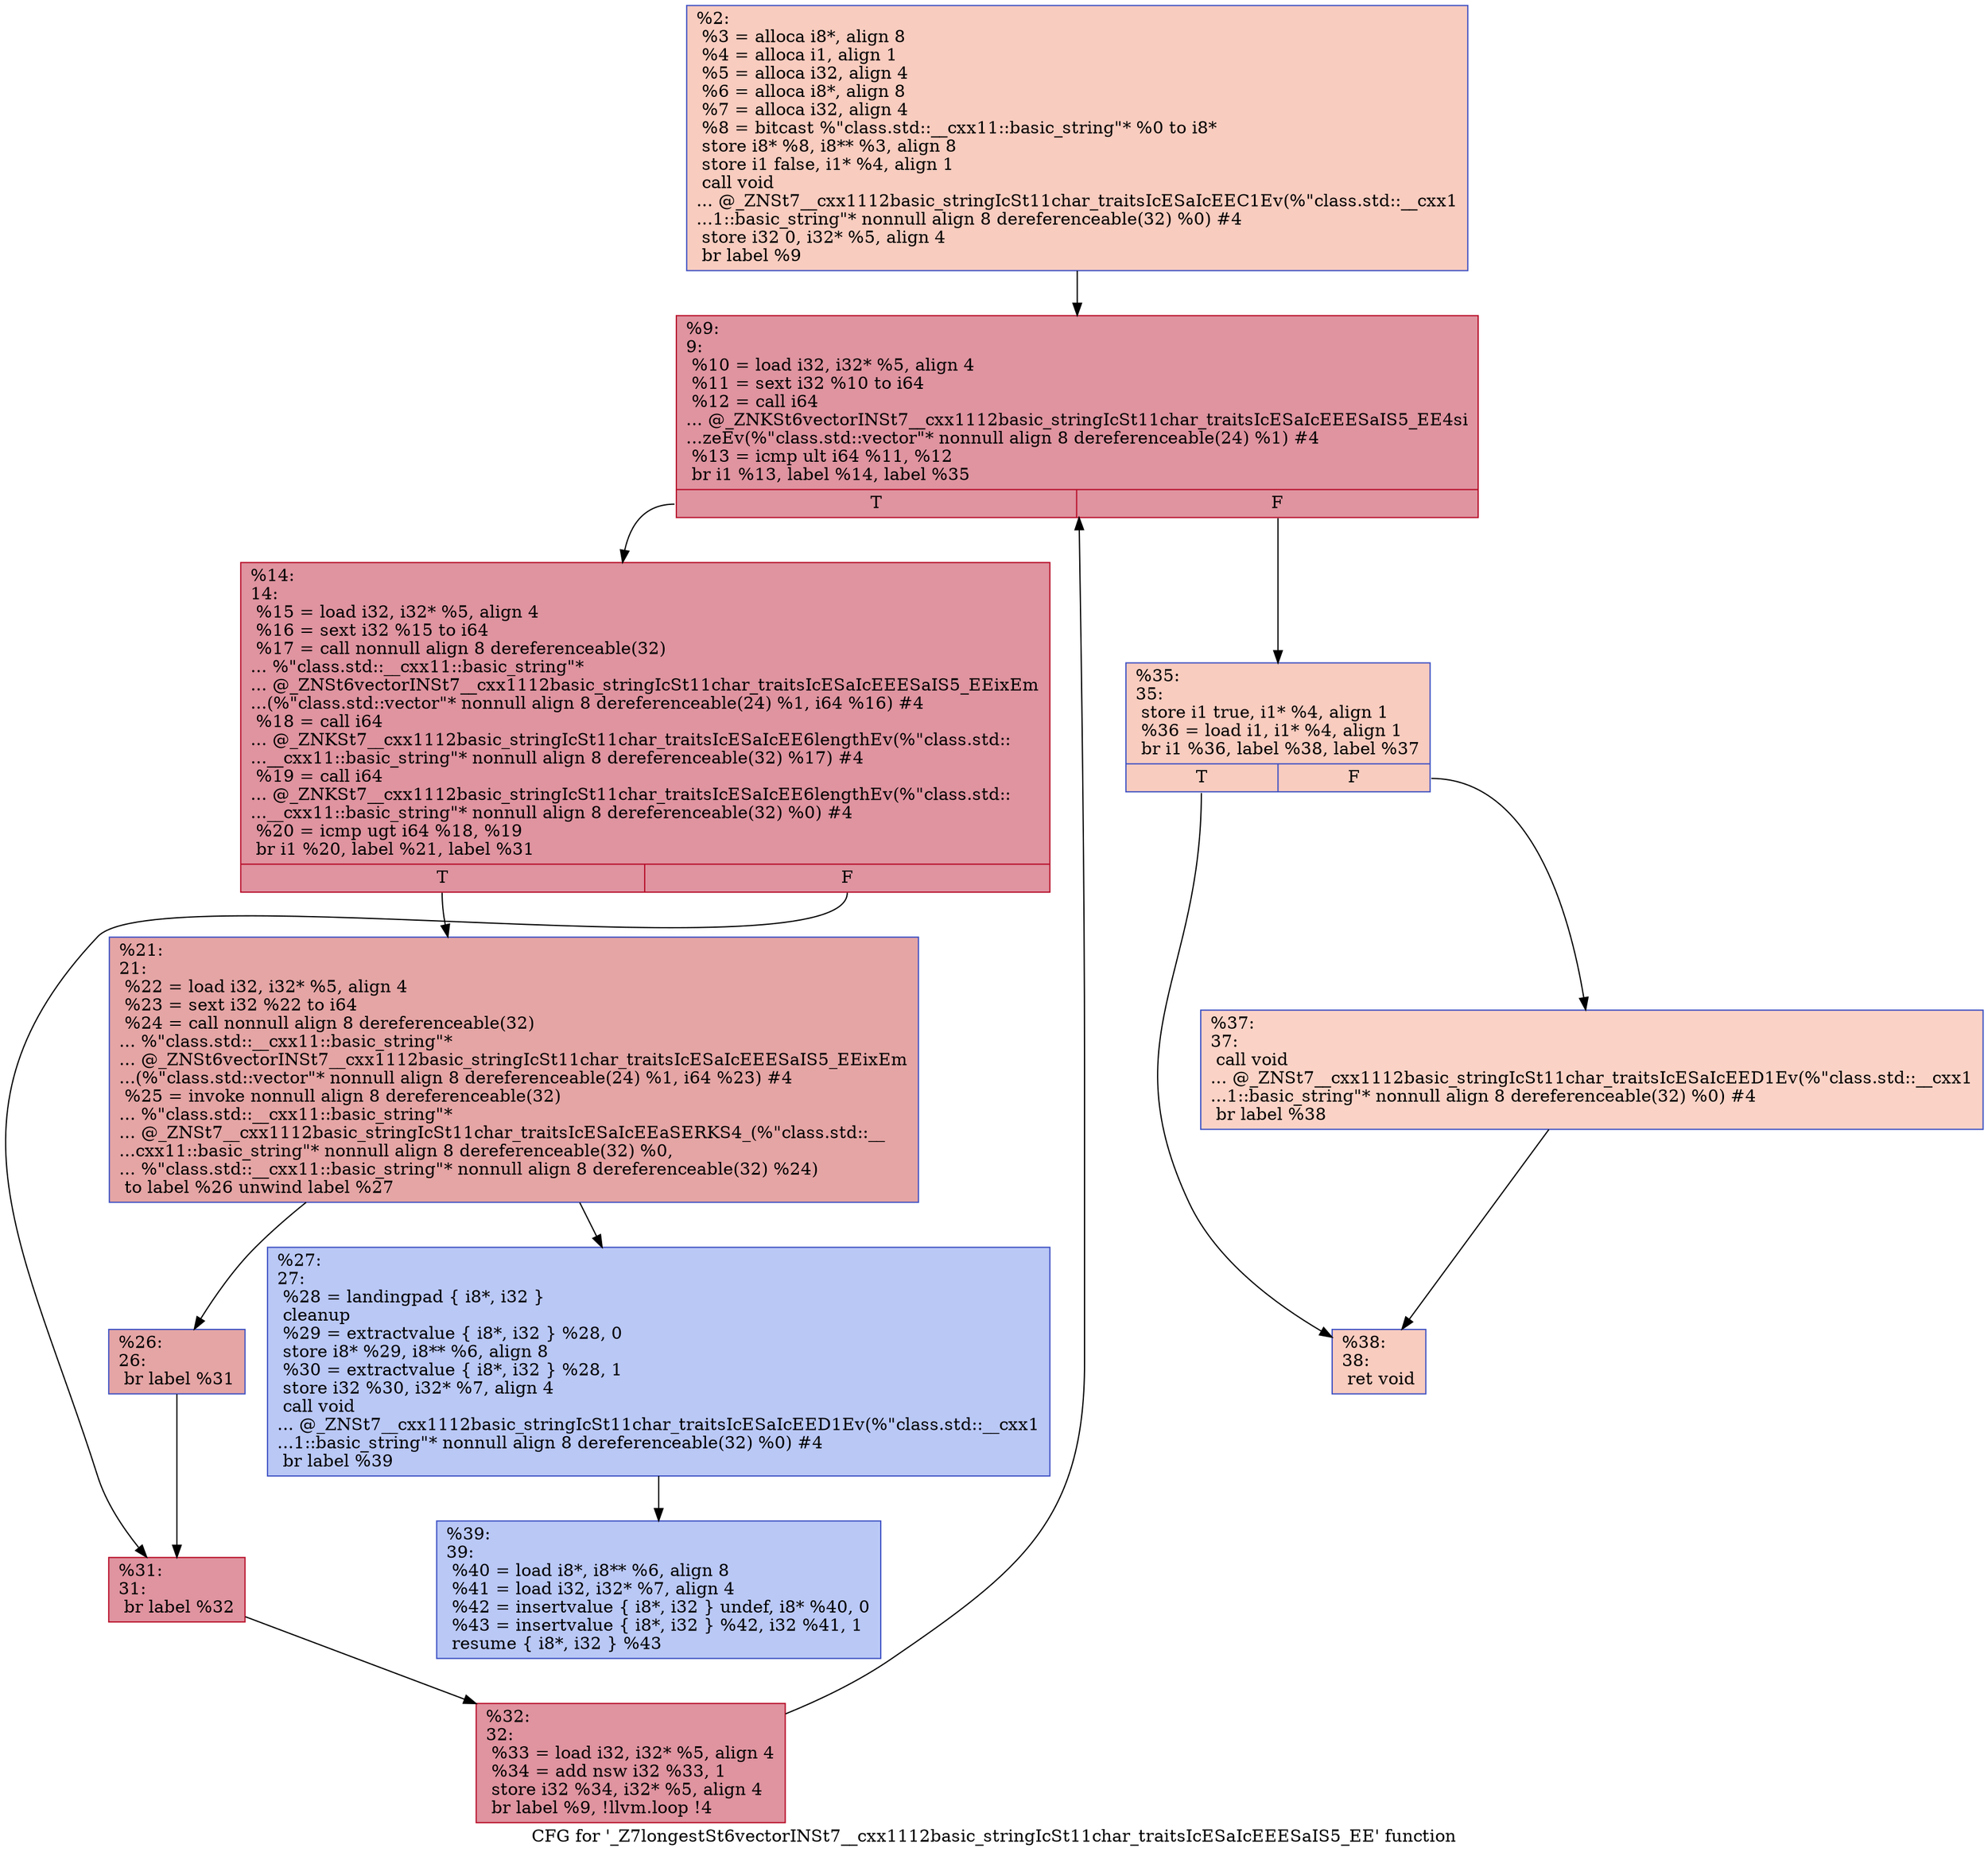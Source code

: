 digraph "CFG for '_Z7longestSt6vectorINSt7__cxx1112basic_stringIcSt11char_traitsIcESaIcEEESaIS5_EE' function" {
	label="CFG for '_Z7longestSt6vectorINSt7__cxx1112basic_stringIcSt11char_traitsIcESaIcEEESaIS5_EE' function";

	Node0x55f3dab76390 [shape=record,color="#3d50c3ff", style=filled, fillcolor="#f08b6e70",label="{%2:\l  %3 = alloca i8*, align 8\l  %4 = alloca i1, align 1\l  %5 = alloca i32, align 4\l  %6 = alloca i8*, align 8\l  %7 = alloca i32, align 4\l  %8 = bitcast %\"class.std::__cxx11::basic_string\"* %0 to i8*\l  store i8* %8, i8** %3, align 8\l  store i1 false, i1* %4, align 1\l  call void\l... @_ZNSt7__cxx1112basic_stringIcSt11char_traitsIcESaIcEEC1Ev(%\"class.std::__cxx1\l...1::basic_string\"* nonnull align 8 dereferenceable(32) %0) #4\l  store i32 0, i32* %5, align 4\l  br label %9\l}"];
	Node0x55f3dab76390 -> Node0x55f3dab76b70;
	Node0x55f3dab76b70 [shape=record,color="#b70d28ff", style=filled, fillcolor="#b70d2870",label="{%9:\l9:                                                \l  %10 = load i32, i32* %5, align 4\l  %11 = sext i32 %10 to i64\l  %12 = call i64\l... @_ZNKSt6vectorINSt7__cxx1112basic_stringIcSt11char_traitsIcESaIcEEESaIS5_EE4si\l...zeEv(%\"class.std::vector\"* nonnull align 8 dereferenceable(24) %1) #4\l  %13 = icmp ult i64 %11, %12\l  br i1 %13, label %14, label %35\l|{<s0>T|<s1>F}}"];
	Node0x55f3dab76b70:s0 -> Node0x55f3dab77760;
	Node0x55f3dab76b70:s1 -> Node0x55f3dab777b0;
	Node0x55f3dab77760 [shape=record,color="#b70d28ff", style=filled, fillcolor="#b70d2870",label="{%14:\l14:                                               \l  %15 = load i32, i32* %5, align 4\l  %16 = sext i32 %15 to i64\l  %17 = call nonnull align 8 dereferenceable(32)\l... %\"class.std::__cxx11::basic_string\"*\l... @_ZNSt6vectorINSt7__cxx1112basic_stringIcSt11char_traitsIcESaIcEEESaIS5_EEixEm\l...(%\"class.std::vector\"* nonnull align 8 dereferenceable(24) %1, i64 %16) #4\l  %18 = call i64\l... @_ZNKSt7__cxx1112basic_stringIcSt11char_traitsIcESaIcEE6lengthEv(%\"class.std::\l...__cxx11::basic_string\"* nonnull align 8 dereferenceable(32) %17) #4\l  %19 = call i64\l... @_ZNKSt7__cxx1112basic_stringIcSt11char_traitsIcESaIcEE6lengthEv(%\"class.std::\l...__cxx11::basic_string\"* nonnull align 8 dereferenceable(32) %0) #4\l  %20 = icmp ugt i64 %18, %19\l  br i1 %20, label %21, label %31\l|{<s0>T|<s1>F}}"];
	Node0x55f3dab77760:s0 -> Node0x55f3dab77c10;
	Node0x55f3dab77760:s1 -> Node0x55f3dab78000;
	Node0x55f3dab77c10 [shape=record,color="#3d50c3ff", style=filled, fillcolor="#c5333470",label="{%21:\l21:                                               \l  %22 = load i32, i32* %5, align 4\l  %23 = sext i32 %22 to i64\l  %24 = call nonnull align 8 dereferenceable(32)\l... %\"class.std::__cxx11::basic_string\"*\l... @_ZNSt6vectorINSt7__cxx1112basic_stringIcSt11char_traitsIcESaIcEEESaIS5_EEixEm\l...(%\"class.std::vector\"* nonnull align 8 dereferenceable(24) %1, i64 %23) #4\l  %25 = invoke nonnull align 8 dereferenceable(32)\l... %\"class.std::__cxx11::basic_string\"*\l... @_ZNSt7__cxx1112basic_stringIcSt11char_traitsIcESaIcEEaSERKS4_(%\"class.std::__\l...cxx11::basic_string\"* nonnull align 8 dereferenceable(32) %0,\l... %\"class.std::__cxx11::basic_string\"* nonnull align 8 dereferenceable(32) %24)\l          to label %26 unwind label %27\l}"];
	Node0x55f3dab77c10 -> Node0x55f3dab78480;
	Node0x55f3dab77c10 -> Node0x55f3dab784d0;
	Node0x55f3dab78480 [shape=record,color="#3d50c3ff", style=filled, fillcolor="#c5333470",label="{%26:\l26:                                               \l  br label %31\l}"];
	Node0x55f3dab78480 -> Node0x55f3dab78000;
	Node0x55f3dab784d0 [shape=record,color="#3d50c3ff", style=filled, fillcolor="#6282ea70",label="{%27:\l27:                                               \l  %28 = landingpad \{ i8*, i32 \}\l          cleanup\l  %29 = extractvalue \{ i8*, i32 \} %28, 0\l  store i8* %29, i8** %6, align 8\l  %30 = extractvalue \{ i8*, i32 \} %28, 1\l  store i32 %30, i32* %7, align 4\l  call void\l... @_ZNSt7__cxx1112basic_stringIcSt11char_traitsIcESaIcEED1Ev(%\"class.std::__cxx1\l...1::basic_string\"* nonnull align 8 dereferenceable(32) %0) #4\l  br label %39\l}"];
	Node0x55f3dab784d0 -> Node0x55f3dab78c80;
	Node0x55f3dab78000 [shape=record,color="#b70d28ff", style=filled, fillcolor="#b70d2870",label="{%31:\l31:                                               \l  br label %32\l}"];
	Node0x55f3dab78000 -> Node0x55f3dab78f60;
	Node0x55f3dab78f60 [shape=record,color="#b70d28ff", style=filled, fillcolor="#b70d2870",label="{%32:\l32:                                               \l  %33 = load i32, i32* %5, align 4\l  %34 = add nsw i32 %33, 1\l  store i32 %34, i32* %5, align 4\l  br label %9, !llvm.loop !4\l}"];
	Node0x55f3dab78f60 -> Node0x55f3dab76b70;
	Node0x55f3dab777b0 [shape=record,color="#3d50c3ff", style=filled, fillcolor="#f08b6e70",label="{%35:\l35:                                               \l  store i1 true, i1* %4, align 1\l  %36 = load i1, i1* %4, align 1\l  br i1 %36, label %38, label %37\l|{<s0>T|<s1>F}}"];
	Node0x55f3dab777b0:s0 -> Node0x55f3dab79ff0;
	Node0x55f3dab777b0:s1 -> Node0x55f3dab7a040;
	Node0x55f3dab7a040 [shape=record,color="#3d50c3ff", style=filled, fillcolor="#f59c7d70",label="{%37:\l37:                                               \l  call void\l... @_ZNSt7__cxx1112basic_stringIcSt11char_traitsIcESaIcEED1Ev(%\"class.std::__cxx1\l...1::basic_string\"* nonnull align 8 dereferenceable(32) %0) #4\l  br label %38\l}"];
	Node0x55f3dab7a040 -> Node0x55f3dab79ff0;
	Node0x55f3dab79ff0 [shape=record,color="#3d50c3ff", style=filled, fillcolor="#f08b6e70",label="{%38:\l38:                                               \l  ret void\l}"];
	Node0x55f3dab78c80 [shape=record,color="#3d50c3ff", style=filled, fillcolor="#6282ea70",label="{%39:\l39:                                               \l  %40 = load i8*, i8** %6, align 8\l  %41 = load i32, i32* %7, align 4\l  %42 = insertvalue \{ i8*, i32 \} undef, i8* %40, 0\l  %43 = insertvalue \{ i8*, i32 \} %42, i32 %41, 1\l  resume \{ i8*, i32 \} %43\l}"];
}
